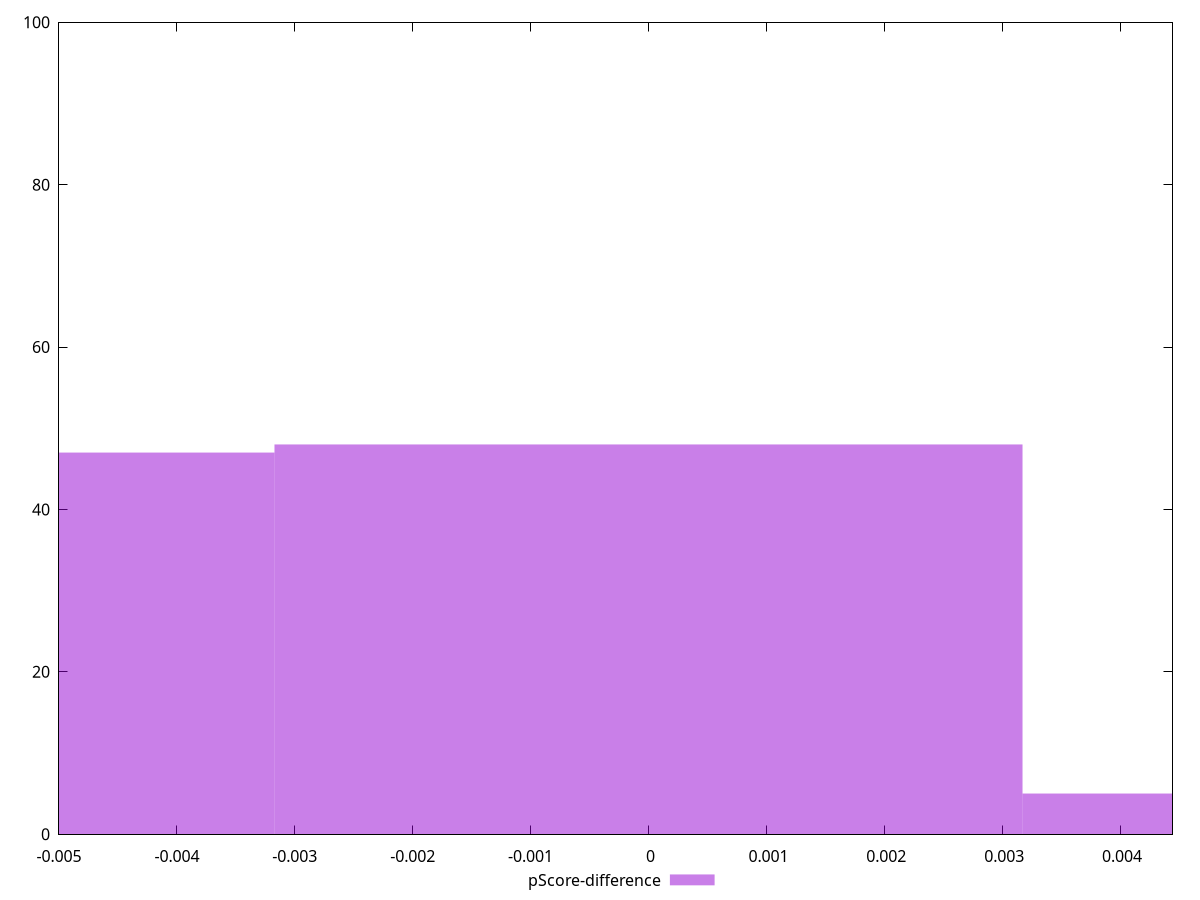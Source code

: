 reset

$pScoreDifference <<EOF
0 48
0.006344715836272026 5
-0.006344715836272026 47
EOF

set key outside below
set boxwidth 0.006344715836272026
set xrange [-0.0050000000000000044:0.004444444444444473]
set yrange [0:100]
set trange [0:100]
set style fill transparent solid 0.5 noborder
set terminal svg size 640, 490 enhanced background rgb 'white'
set output "report_00017_2021-02-10T15-08-03.406Z/uses-http2/samples/pages+cached+noadtech/pScore-difference/histogram.svg"

plot $pScoreDifference title "pScore-difference" with boxes

reset
